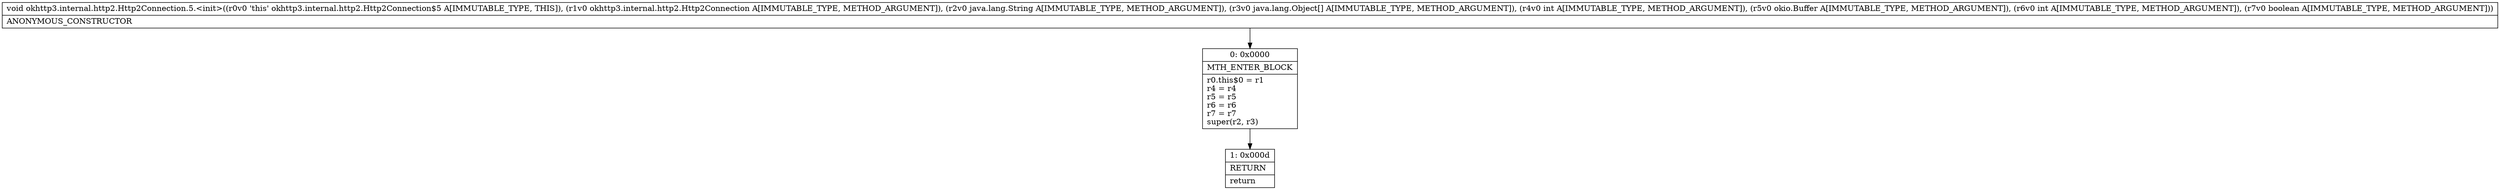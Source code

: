 digraph "CFG forokhttp3.internal.http2.Http2Connection.5.\<init\>(Lokhttp3\/internal\/http2\/Http2Connection;Ljava\/lang\/String;[Ljava\/lang\/Object;ILokio\/Buffer;IZ)V" {
Node_0 [shape=record,label="{0\:\ 0x0000|MTH_ENTER_BLOCK\l|r0.this$0 = r1\lr4 = r4\lr5 = r5\lr6 = r6\lr7 = r7\lsuper(r2, r3)\l}"];
Node_1 [shape=record,label="{1\:\ 0x000d|RETURN\l|return\l}"];
MethodNode[shape=record,label="{void okhttp3.internal.http2.Http2Connection.5.\<init\>((r0v0 'this' okhttp3.internal.http2.Http2Connection$5 A[IMMUTABLE_TYPE, THIS]), (r1v0 okhttp3.internal.http2.Http2Connection A[IMMUTABLE_TYPE, METHOD_ARGUMENT]), (r2v0 java.lang.String A[IMMUTABLE_TYPE, METHOD_ARGUMENT]), (r3v0 java.lang.Object[] A[IMMUTABLE_TYPE, METHOD_ARGUMENT]), (r4v0 int A[IMMUTABLE_TYPE, METHOD_ARGUMENT]), (r5v0 okio.Buffer A[IMMUTABLE_TYPE, METHOD_ARGUMENT]), (r6v0 int A[IMMUTABLE_TYPE, METHOD_ARGUMENT]), (r7v0 boolean A[IMMUTABLE_TYPE, METHOD_ARGUMENT]))  | ANONYMOUS_CONSTRUCTOR\l}"];
MethodNode -> Node_0;
Node_0 -> Node_1;
}


